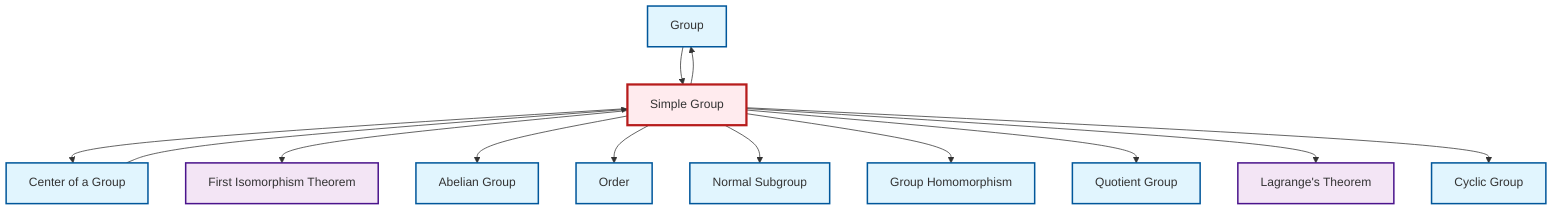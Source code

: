 graph TD
    classDef definition fill:#e1f5fe,stroke:#01579b,stroke-width:2px
    classDef theorem fill:#f3e5f5,stroke:#4a148c,stroke-width:2px
    classDef axiom fill:#fff3e0,stroke:#e65100,stroke-width:2px
    classDef example fill:#e8f5e9,stroke:#1b5e20,stroke-width:2px
    classDef current fill:#ffebee,stroke:#b71c1c,stroke-width:3px
    def-group["Group"]:::definition
    def-simple-group["Simple Group"]:::definition
    def-abelian-group["Abelian Group"]:::definition
    def-homomorphism["Group Homomorphism"]:::definition
    thm-first-isomorphism["First Isomorphism Theorem"]:::theorem
    def-cyclic-group["Cyclic Group"]:::definition
    def-quotient-group["Quotient Group"]:::definition
    thm-lagrange["Lagrange's Theorem"]:::theorem
    def-normal-subgroup["Normal Subgroup"]:::definition
    def-center-of-group["Center of a Group"]:::definition
    def-order["Order"]:::definition
    def-center-of-group --> def-simple-group
    def-simple-group --> def-center-of-group
    def-simple-group --> thm-first-isomorphism
    def-simple-group --> def-abelian-group
    def-simple-group --> def-order
    def-group --> def-simple-group
    def-simple-group --> def-normal-subgroup
    def-simple-group --> def-homomorphism
    def-simple-group --> def-quotient-group
    def-simple-group --> thm-lagrange
    def-simple-group --> def-group
    def-simple-group --> def-cyclic-group
    class def-simple-group current